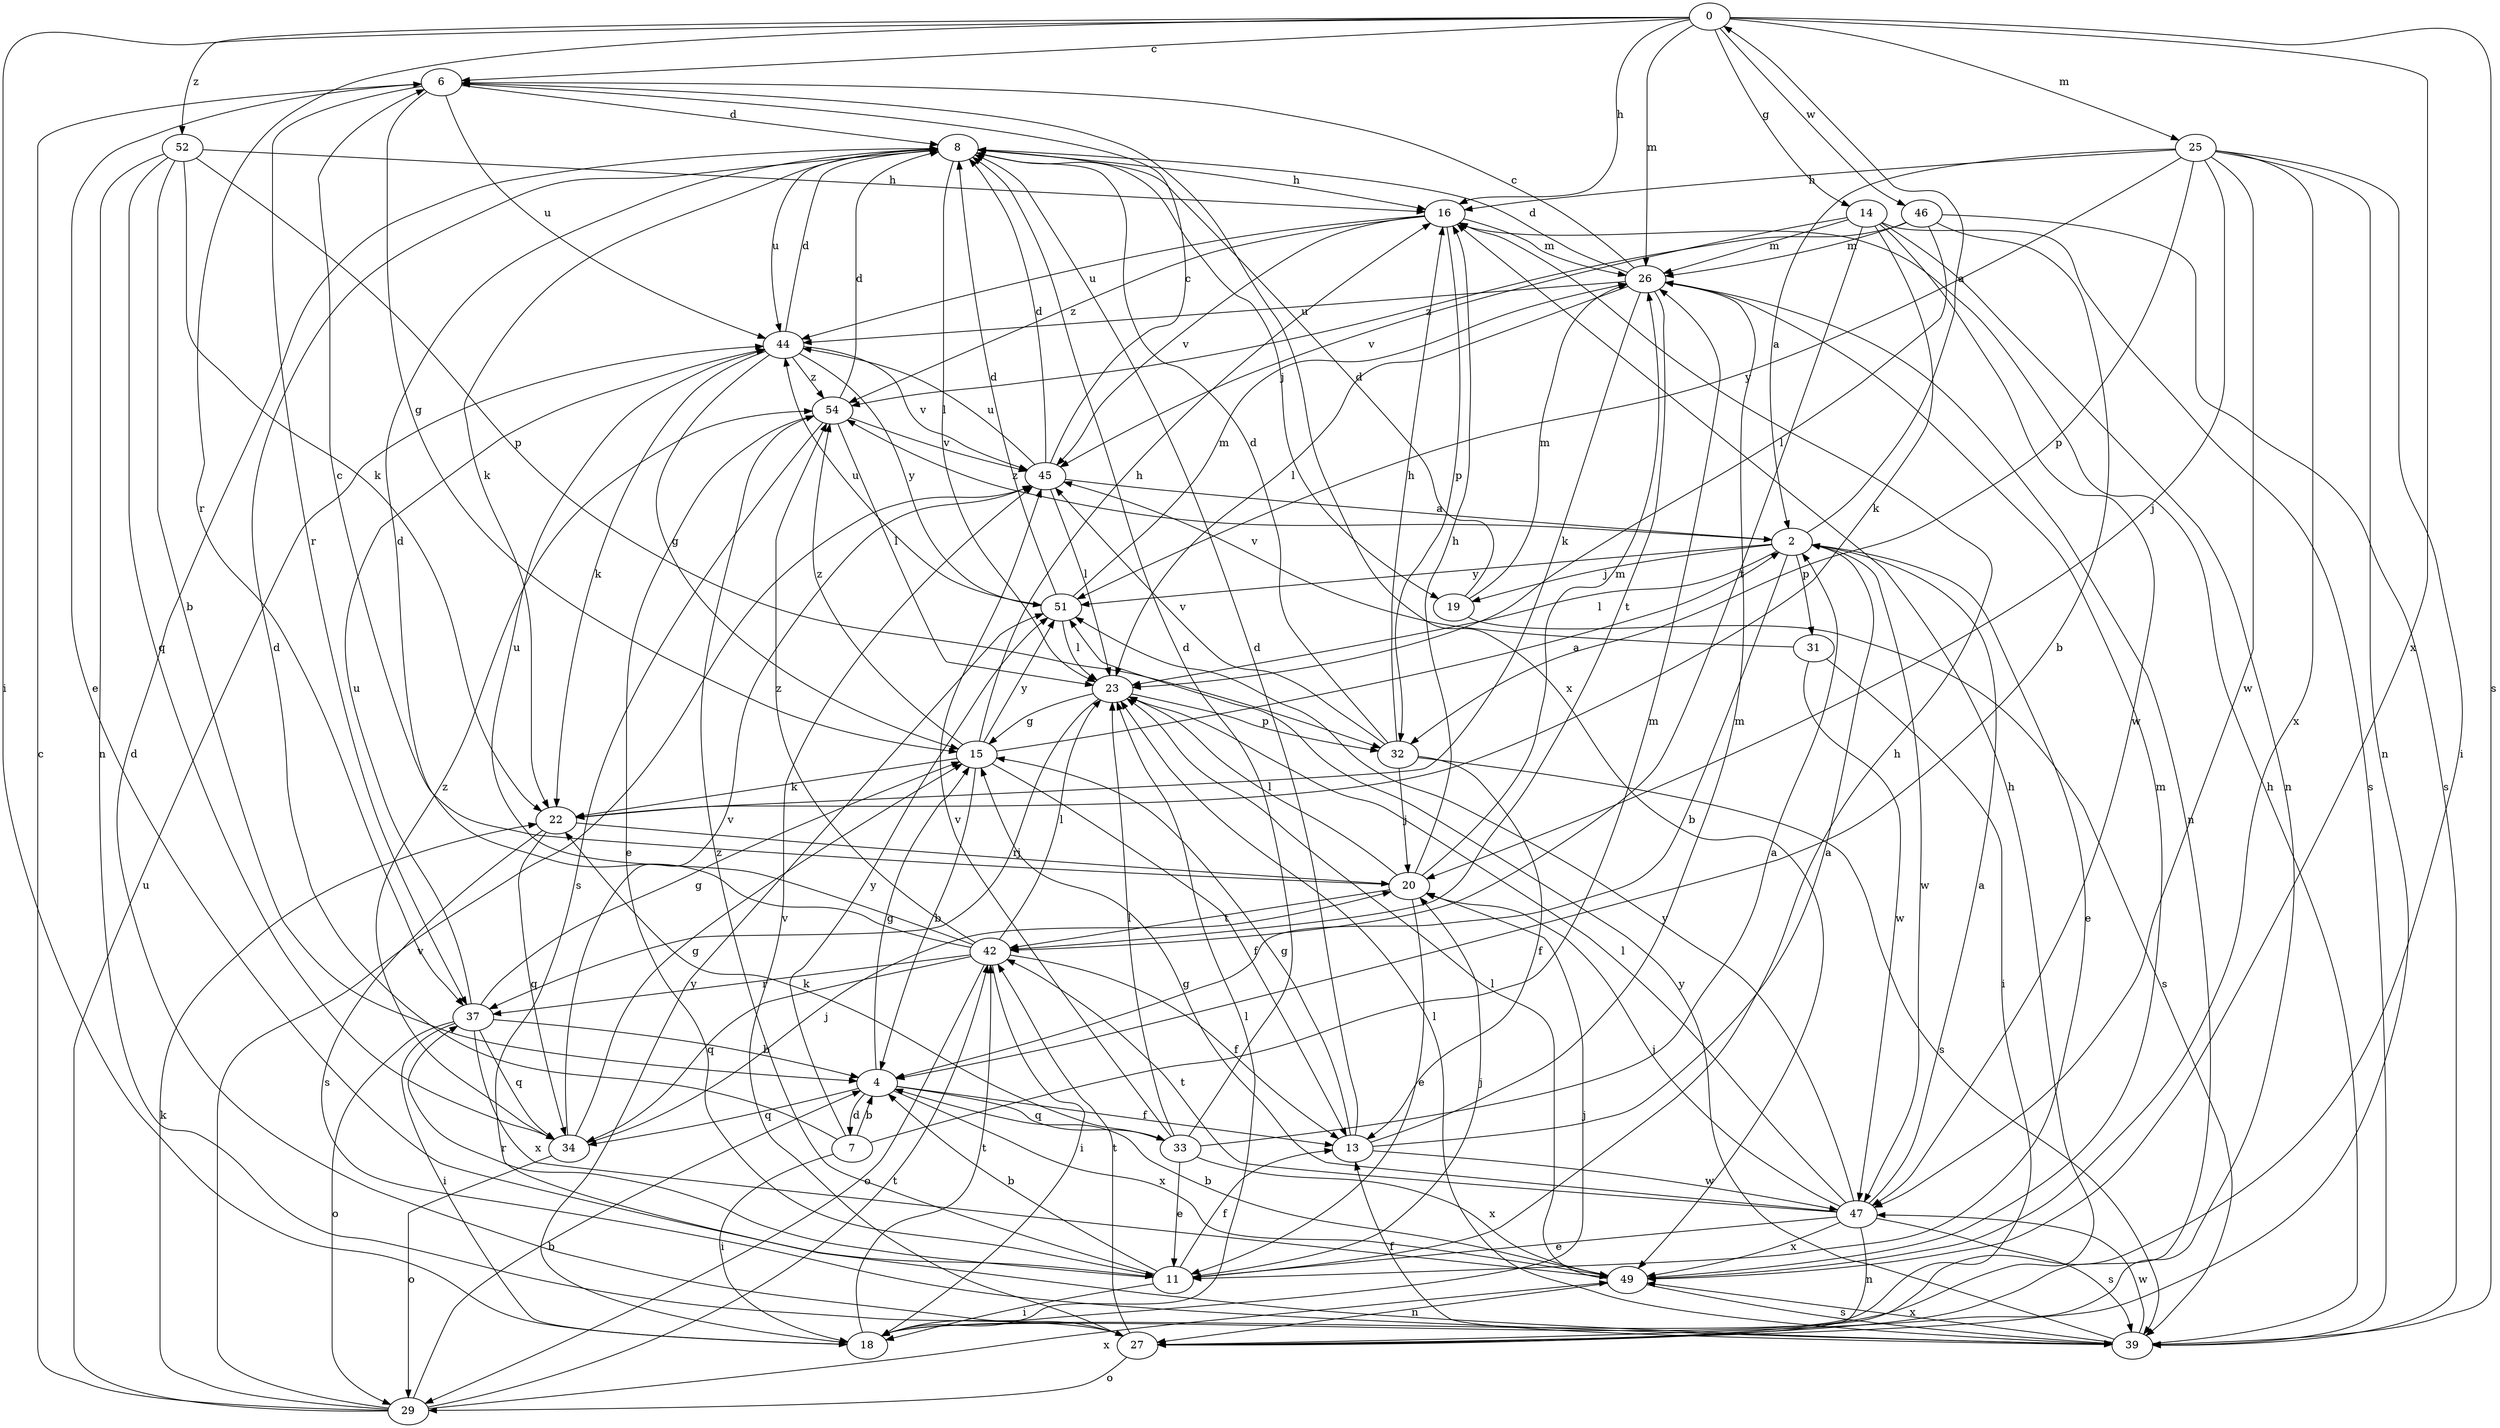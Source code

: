 strict digraph  {
0;
2;
4;
6;
7;
8;
11;
13;
14;
15;
16;
18;
19;
20;
22;
23;
25;
26;
27;
29;
31;
32;
33;
34;
37;
39;
42;
44;
45;
46;
47;
49;
51;
52;
54;
0 -> 6  [label=c];
0 -> 14  [label=g];
0 -> 16  [label=h];
0 -> 18  [label=i];
0 -> 25  [label=m];
0 -> 26  [label=m];
0 -> 37  [label=r];
0 -> 39  [label=s];
0 -> 46  [label=w];
0 -> 49  [label=x];
0 -> 52  [label=z];
2 -> 0  [label=a];
2 -> 4  [label=b];
2 -> 11  [label=e];
2 -> 19  [label=j];
2 -> 23  [label=l];
2 -> 31  [label=p];
2 -> 47  [label=w];
2 -> 51  [label=y];
2 -> 54  [label=z];
4 -> 7  [label=d];
4 -> 13  [label=f];
4 -> 15  [label=g];
4 -> 33  [label=q];
4 -> 34  [label=q];
4 -> 49  [label=x];
6 -> 8  [label=d];
6 -> 11  [label=e];
6 -> 15  [label=g];
6 -> 37  [label=r];
6 -> 44  [label=u];
6 -> 49  [label=x];
7 -> 4  [label=b];
7 -> 8  [label=d];
7 -> 18  [label=i];
7 -> 26  [label=m];
7 -> 51  [label=y];
8 -> 16  [label=h];
8 -> 19  [label=j];
8 -> 22  [label=k];
8 -> 23  [label=l];
8 -> 44  [label=u];
11 -> 4  [label=b];
11 -> 13  [label=f];
11 -> 16  [label=h];
11 -> 18  [label=i];
11 -> 20  [label=j];
11 -> 37  [label=r];
11 -> 54  [label=z];
13 -> 2  [label=a];
13 -> 8  [label=d];
13 -> 15  [label=g];
13 -> 26  [label=m];
13 -> 47  [label=w];
14 -> 22  [label=k];
14 -> 26  [label=m];
14 -> 27  [label=n];
14 -> 39  [label=s];
14 -> 42  [label=t];
14 -> 45  [label=v];
14 -> 47  [label=w];
15 -> 2  [label=a];
15 -> 4  [label=b];
15 -> 13  [label=f];
15 -> 16  [label=h];
15 -> 22  [label=k];
15 -> 51  [label=y];
15 -> 54  [label=z];
16 -> 26  [label=m];
16 -> 32  [label=p];
16 -> 44  [label=u];
16 -> 45  [label=v];
16 -> 54  [label=z];
18 -> 20  [label=j];
18 -> 23  [label=l];
18 -> 42  [label=t];
18 -> 51  [label=y];
19 -> 8  [label=d];
19 -> 26  [label=m];
19 -> 39  [label=s];
20 -> 6  [label=c];
20 -> 11  [label=e];
20 -> 16  [label=h];
20 -> 23  [label=l];
20 -> 26  [label=m];
20 -> 42  [label=t];
22 -> 20  [label=j];
22 -> 34  [label=q];
22 -> 39  [label=s];
23 -> 15  [label=g];
23 -> 32  [label=p];
23 -> 37  [label=r];
25 -> 2  [label=a];
25 -> 16  [label=h];
25 -> 18  [label=i];
25 -> 20  [label=j];
25 -> 27  [label=n];
25 -> 32  [label=p];
25 -> 47  [label=w];
25 -> 49  [label=x];
25 -> 51  [label=y];
26 -> 6  [label=c];
26 -> 8  [label=d];
26 -> 22  [label=k];
26 -> 23  [label=l];
26 -> 27  [label=n];
26 -> 42  [label=t];
26 -> 44  [label=u];
27 -> 8  [label=d];
27 -> 16  [label=h];
27 -> 29  [label=o];
27 -> 42  [label=t];
27 -> 45  [label=v];
29 -> 4  [label=b];
29 -> 6  [label=c];
29 -> 22  [label=k];
29 -> 42  [label=t];
29 -> 44  [label=u];
29 -> 45  [label=v];
29 -> 49  [label=x];
31 -> 18  [label=i];
31 -> 45  [label=v];
31 -> 47  [label=w];
32 -> 8  [label=d];
32 -> 13  [label=f];
32 -> 16  [label=h];
32 -> 20  [label=j];
32 -> 39  [label=s];
32 -> 45  [label=v];
33 -> 2  [label=a];
33 -> 8  [label=d];
33 -> 11  [label=e];
33 -> 22  [label=k];
33 -> 23  [label=l];
33 -> 45  [label=v];
33 -> 49  [label=x];
34 -> 15  [label=g];
34 -> 20  [label=j];
34 -> 29  [label=o];
34 -> 45  [label=v];
34 -> 54  [label=z];
37 -> 4  [label=b];
37 -> 15  [label=g];
37 -> 18  [label=i];
37 -> 29  [label=o];
37 -> 34  [label=q];
37 -> 44  [label=u];
37 -> 49  [label=x];
39 -> 13  [label=f];
39 -> 16  [label=h];
39 -> 23  [label=l];
39 -> 47  [label=w];
39 -> 49  [label=x];
39 -> 51  [label=y];
42 -> 8  [label=d];
42 -> 13  [label=f];
42 -> 18  [label=i];
42 -> 23  [label=l];
42 -> 29  [label=o];
42 -> 34  [label=q];
42 -> 37  [label=r];
42 -> 44  [label=u];
42 -> 54  [label=z];
44 -> 8  [label=d];
44 -> 15  [label=g];
44 -> 22  [label=k];
44 -> 45  [label=v];
44 -> 51  [label=y];
44 -> 54  [label=z];
45 -> 2  [label=a];
45 -> 6  [label=c];
45 -> 8  [label=d];
45 -> 23  [label=l];
45 -> 44  [label=u];
46 -> 4  [label=b];
46 -> 23  [label=l];
46 -> 26  [label=m];
46 -> 39  [label=s];
46 -> 54  [label=z];
47 -> 2  [label=a];
47 -> 11  [label=e];
47 -> 15  [label=g];
47 -> 20  [label=j];
47 -> 23  [label=l];
47 -> 27  [label=n];
47 -> 39  [label=s];
47 -> 42  [label=t];
47 -> 49  [label=x];
47 -> 51  [label=y];
49 -> 4  [label=b];
49 -> 23  [label=l];
49 -> 26  [label=m];
49 -> 27  [label=n];
49 -> 39  [label=s];
51 -> 8  [label=d];
51 -> 23  [label=l];
51 -> 26  [label=m];
51 -> 44  [label=u];
52 -> 4  [label=b];
52 -> 16  [label=h];
52 -> 22  [label=k];
52 -> 27  [label=n];
52 -> 32  [label=p];
52 -> 34  [label=q];
54 -> 8  [label=d];
54 -> 11  [label=e];
54 -> 23  [label=l];
54 -> 39  [label=s];
54 -> 45  [label=v];
}
